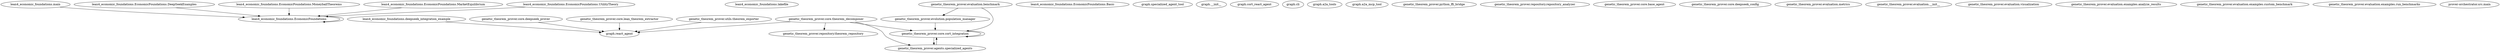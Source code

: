 digraph {
"lean4_economic_foundations.EconomicFoundations" [label="lean4_economic_foundations.EconomicFoundations", language=Lean, loc=10];
"lean4_economic_foundations.lakefile" [label="lean4_economic_foundations.lakefile", language=Lean, loc=4];
"lean4_economic_foundations.deepseek_integration_example" [label="lean4_economic_foundations.deepseek_integration_example", language=Python, loc=102];
"lean4_economic_foundations.main" [label="lean4_economic_foundations.main", language=Lean, loc=10];
"lean4_economic_foundations.EconomicFoundations.DeepSeekExamples" [label="lean4_economic_foundations.EconomicFoundations.DeepSeekExamples", language=Lean, loc=79];
"lean4_economic_foundations.EconomicFoundations.Basic" [label="lean4_economic_foundations.EconomicFoundations.Basic", language=Lean, loc=136];
"lean4_economic_foundations.EconomicFoundations.MoneyballTheorems" [label="lean4_economic_foundations.EconomicFoundations.MoneyballTheorems", language=Lean, loc=90];
"lean4_economic_foundations.EconomicFoundations.MarketEquilibrium" [label="lean4_economic_foundations.EconomicFoundations.MarketEquilibrium", language=Lean, loc=80];
"lean4_economic_foundations.EconomicFoundations.UtilityTheory" [label="lean4_economic_foundations.EconomicFoundations.UtilityTheory", language=Lean, loc=83];
"graph.react_agent" [label="graph.react_agent", language=Python, loc=105];
"graph.specialized_agent_tool" [label="graph.specialized_agent_tool", language=Python, loc=127];
"graph.__init__" [label="graph.__init__", language=Python, loc=5];
"graph.cort_react_agent" [label="graph.cort_react_agent", language=Python, loc=250];
"graph.cli" [label="graph.cli", language=Python, loc=126];
"graph.a2a_tools" [label="graph.a2a_tools", language=Python, loc=96];
"graph.a2a_mcp_tool" [label="graph.a2a_mcp_tool", language=Python, loc=55];
"genetic_theorem_prover.python_ffi_bridge" [label="genetic_theorem_prover.python_ffi_bridge", language=Python, loc=316];
"genetic_theorem_prover.repository.theorem_repository" [label="genetic_theorem_prover.repository.theorem_repository", language=Python, loc=584];
"genetic_theorem_prover.repository.repository_analyzer" [label="genetic_theorem_prover.repository.repository_analyzer", language=Python, loc=675];
"genetic_theorem_prover.core.cort_integration" [label="genetic_theorem_prover.core.cort_integration", language=Python, loc=758];
"genetic_theorem_prover.core.theorem_decomposer" [label="genetic_theorem_prover.core.theorem_decomposer", language=Python, loc=352];
"genetic_theorem_prover.core.deepseek_prover" [label="genetic_theorem_prover.core.deepseek_prover", language=Python, loc=473];
"genetic_theorem_prover.core.base_agent" [label="genetic_theorem_prover.core.base_agent", language=Python, loc=318];
"genetic_theorem_prover.core.lean_theorem_extractor" [label="genetic_theorem_prover.core.lean_theorem_extractor", language=Python, loc=264];
"genetic_theorem_prover.core.deepseek_config" [label="genetic_theorem_prover.core.deepseek_config", language=Python, loc=239];
"genetic_theorem_prover.agents.specialized_agents" [label="genetic_theorem_prover.agents.specialized_agents", language=Python, loc=676];
"genetic_theorem_prover.utils.theorem_exporter" [label="genetic_theorem_prover.utils.theorem_exporter", language=Python, loc=483];
"genetic_theorem_prover.evolution.population_manager" [label="genetic_theorem_prover.evolution.population_manager", language=Python, loc=320];
"genetic_theorem_prover.evaluation.metrics" [label="genetic_theorem_prover.evaluation.metrics", language=Python, loc=455];
"genetic_theorem_prover.evaluation.benchmark" [label="genetic_theorem_prover.evaluation.benchmark", language=Python, loc=596];
"genetic_theorem_prover.evaluation.__init__" [label="genetic_theorem_prover.evaluation.__init__", language=Python, loc=34];
"genetic_theorem_prover.evaluation.visualization" [label="genetic_theorem_prover.evaluation.visualization", language=Python, loc=428];
"genetic_theorem_prover.evaluation.examples.analyze_results" [label="genetic_theorem_prover.evaluation.examples.analyze_results", language=Python, loc=383];
"genetic_theorem_prover.evaluation.examples.custom_benchmark" [label="genetic_theorem_prover.evaluation.examples.custom_benchmark", language=Python, loc=267];
"genetic_theorem_prover.evaluation.examples.run_benchmarks" [label="genetic_theorem_prover.evaluation.examples.run_benchmarks", language=Python, loc=226];
"prover-orchestrator.src.main" [label="prover-orchestrator.src.main", language=Rust, loc=129];
"lean4_economic_foundations.EconomicFoundations" -> "lean4_economic_foundations.EconomicFoundations";
"lean4_economic_foundations.deepseek_integration_example" -> "graph.react_agent";
"lean4_economic_foundations.main" -> "lean4_economic_foundations.EconomicFoundations";
"lean4_economic_foundations.EconomicFoundations.DeepSeekExamples" -> "lean4_economic_foundations.EconomicFoundations";
"lean4_economic_foundations.EconomicFoundations.MoneyballTheorems" -> "lean4_economic_foundations.EconomicFoundations";
"lean4_economic_foundations.EconomicFoundations.MarketEquilibrium" -> "lean4_economic_foundations.EconomicFoundations";
"lean4_economic_foundations.EconomicFoundations.UtilityTheory" -> "lean4_economic_foundations.EconomicFoundations";
"genetic_theorem_prover.core.cort_integration" -> "genetic_theorem_prover.agents.specialized_agents";
"genetic_theorem_prover.core.cort_integration" -> "genetic_theorem_prover.core.cort_integration";
"genetic_theorem_prover.core.theorem_decomposer" -> "genetic_theorem_prover.agents.specialized_agents";
"genetic_theorem_prover.core.theorem_decomposer" -> "genetic_theorem_prover.repository.theorem_repository";
"genetic_theorem_prover.core.theorem_decomposer" -> "genetic_theorem_prover.core.cort_integration";
"genetic_theorem_prover.core.theorem_decomposer" -> "graph.react_agent";
"genetic_theorem_prover.core.deepseek_prover" -> "graph.react_agent";
"genetic_theorem_prover.core.lean_theorem_extractor" -> "graph.react_agent";
"genetic_theorem_prover.agents.specialized_agents" -> "genetic_theorem_prover.core.cort_integration";
"genetic_theorem_prover.utils.theorem_exporter" -> "graph.react_agent";
"genetic_theorem_prover.evolution.population_manager" -> "genetic_theorem_prover.core.cort_integration";
"genetic_theorem_prover.evaluation.benchmark" -> "genetic_theorem_prover.core.cort_integration";
"genetic_theorem_prover.evaluation.benchmark" -> "genetic_theorem_prover.evolution.population_manager";
}
